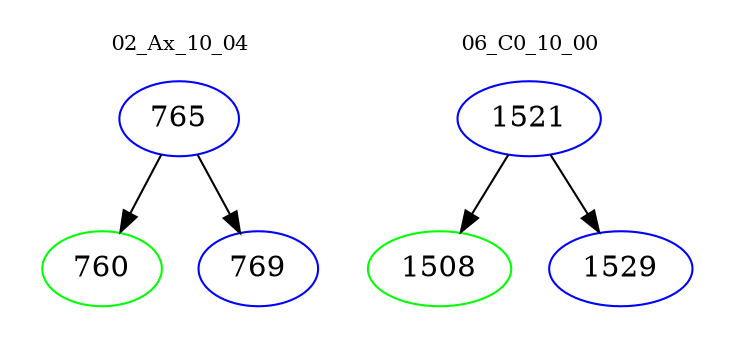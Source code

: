 digraph{
subgraph cluster_0 {
color = white
label = "02_Ax_10_04";
fontsize=10;
T0_765 [label="765", color="blue"]
T0_765 -> T0_760 [color="black"]
T0_760 [label="760", color="green"]
T0_765 -> T0_769 [color="black"]
T0_769 [label="769", color="blue"]
}
subgraph cluster_1 {
color = white
label = "06_C0_10_00";
fontsize=10;
T1_1521 [label="1521", color="blue"]
T1_1521 -> T1_1508 [color="black"]
T1_1508 [label="1508", color="green"]
T1_1521 -> T1_1529 [color="black"]
T1_1529 [label="1529", color="blue"]
}
}
